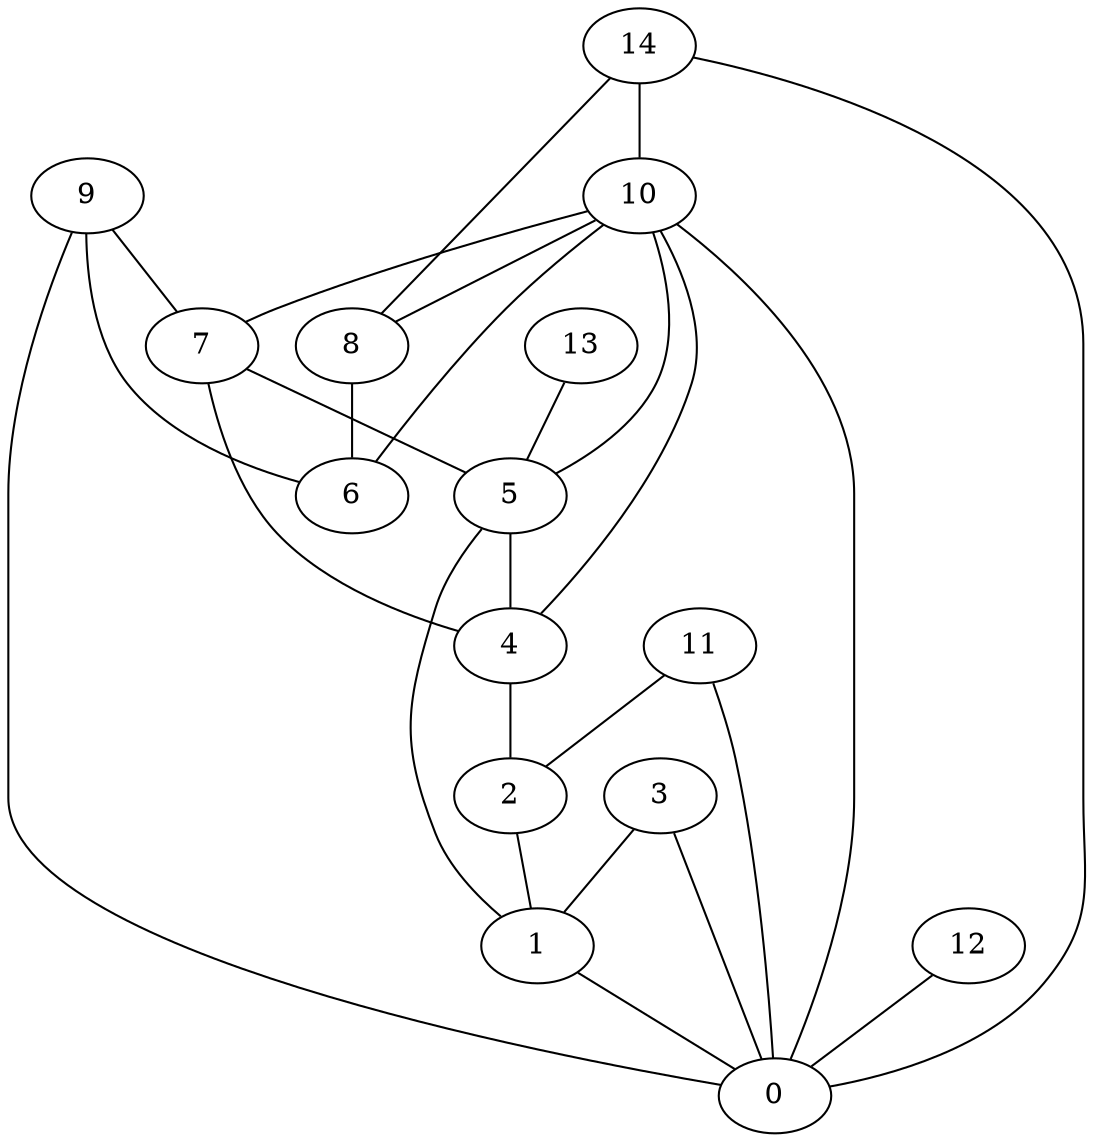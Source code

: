 digraph "sensornet-topology" {
label = "";
rankdir="BT";"0"->"1" [arrowhead = "both"] 
"0"->"3" [arrowhead = "both"] 
"0"->"9" [arrowhead = "both"] 
"0"->"10" [arrowhead = "both"] 
"0"->"11" [arrowhead = "both"] 
"0"->"12" [arrowhead = "both"] 
"0"->"14" [arrowhead = "both"] 
"1"->"2" [arrowhead = "both"] 
"1"->"3" [arrowhead = "both"] 
"1"->"5" [arrowhead = "both"] 
"2"->"4" [arrowhead = "both"] 
"2"->"11" [arrowhead = "both"] 
"4"->"5" [arrowhead = "both"] 
"4"->"7" [arrowhead = "both"] 
"4"->"10" [arrowhead = "both"] 
"5"->"7" [arrowhead = "both"] 
"5"->"10" [arrowhead = "both"] 
"5"->"13" [arrowhead = "both"] 
"6"->"8" [arrowhead = "both"] 
"6"->"9" [arrowhead = "both"] 
"6"->"10" [arrowhead = "both"] 
"7"->"9" [arrowhead = "both"] 
"7"->"10" [arrowhead = "both"] 
"8"->"10" [arrowhead = "both"] 
"8"->"14" [arrowhead = "both"] 
"10"->"14" [arrowhead = "both"] 
}